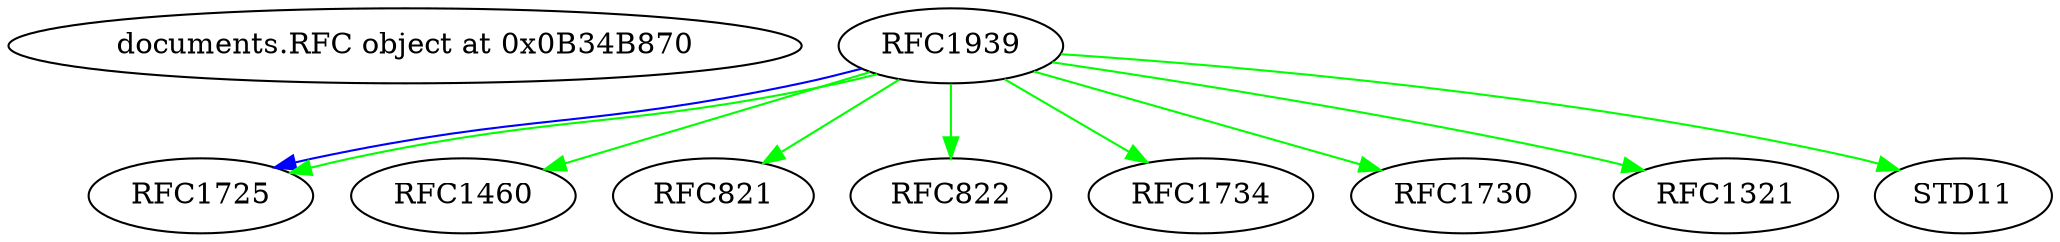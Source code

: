 digraph  {
<documents.RFC object at 0x0B34B870>;
RFC1939;
RFC1725;
RFC1460;
RFC821;
RFC822;
RFC1734;
RFC1730;
RFC1321;
STD11;
RFC1939 -> RFC1725  [key=0, relType=obs, color=blue, style=solid];
RFC1939 -> RFC1725  [key=1, relType=refold, color=green, style=solid];
RFC1939 -> RFC1460  [key=0, relType=refold, color=green, style=solid];
RFC1939 -> RFC821  [key=0, relType=refold, color=green, style=solid];
RFC1939 -> RFC822  [key=0, relType=refold, color=green, style=solid];
RFC1939 -> RFC1734  [key=0, relType=refold, color=green, style=solid];
RFC1939 -> RFC1730  [key=0, relType=refold, color=green, style=solid];
RFC1939 -> RFC1321  [key=0, relType=refold, color=green, style=solid];
RFC1939 -> STD11  [key=0, relType=refold, color=green, style=solid];
}
